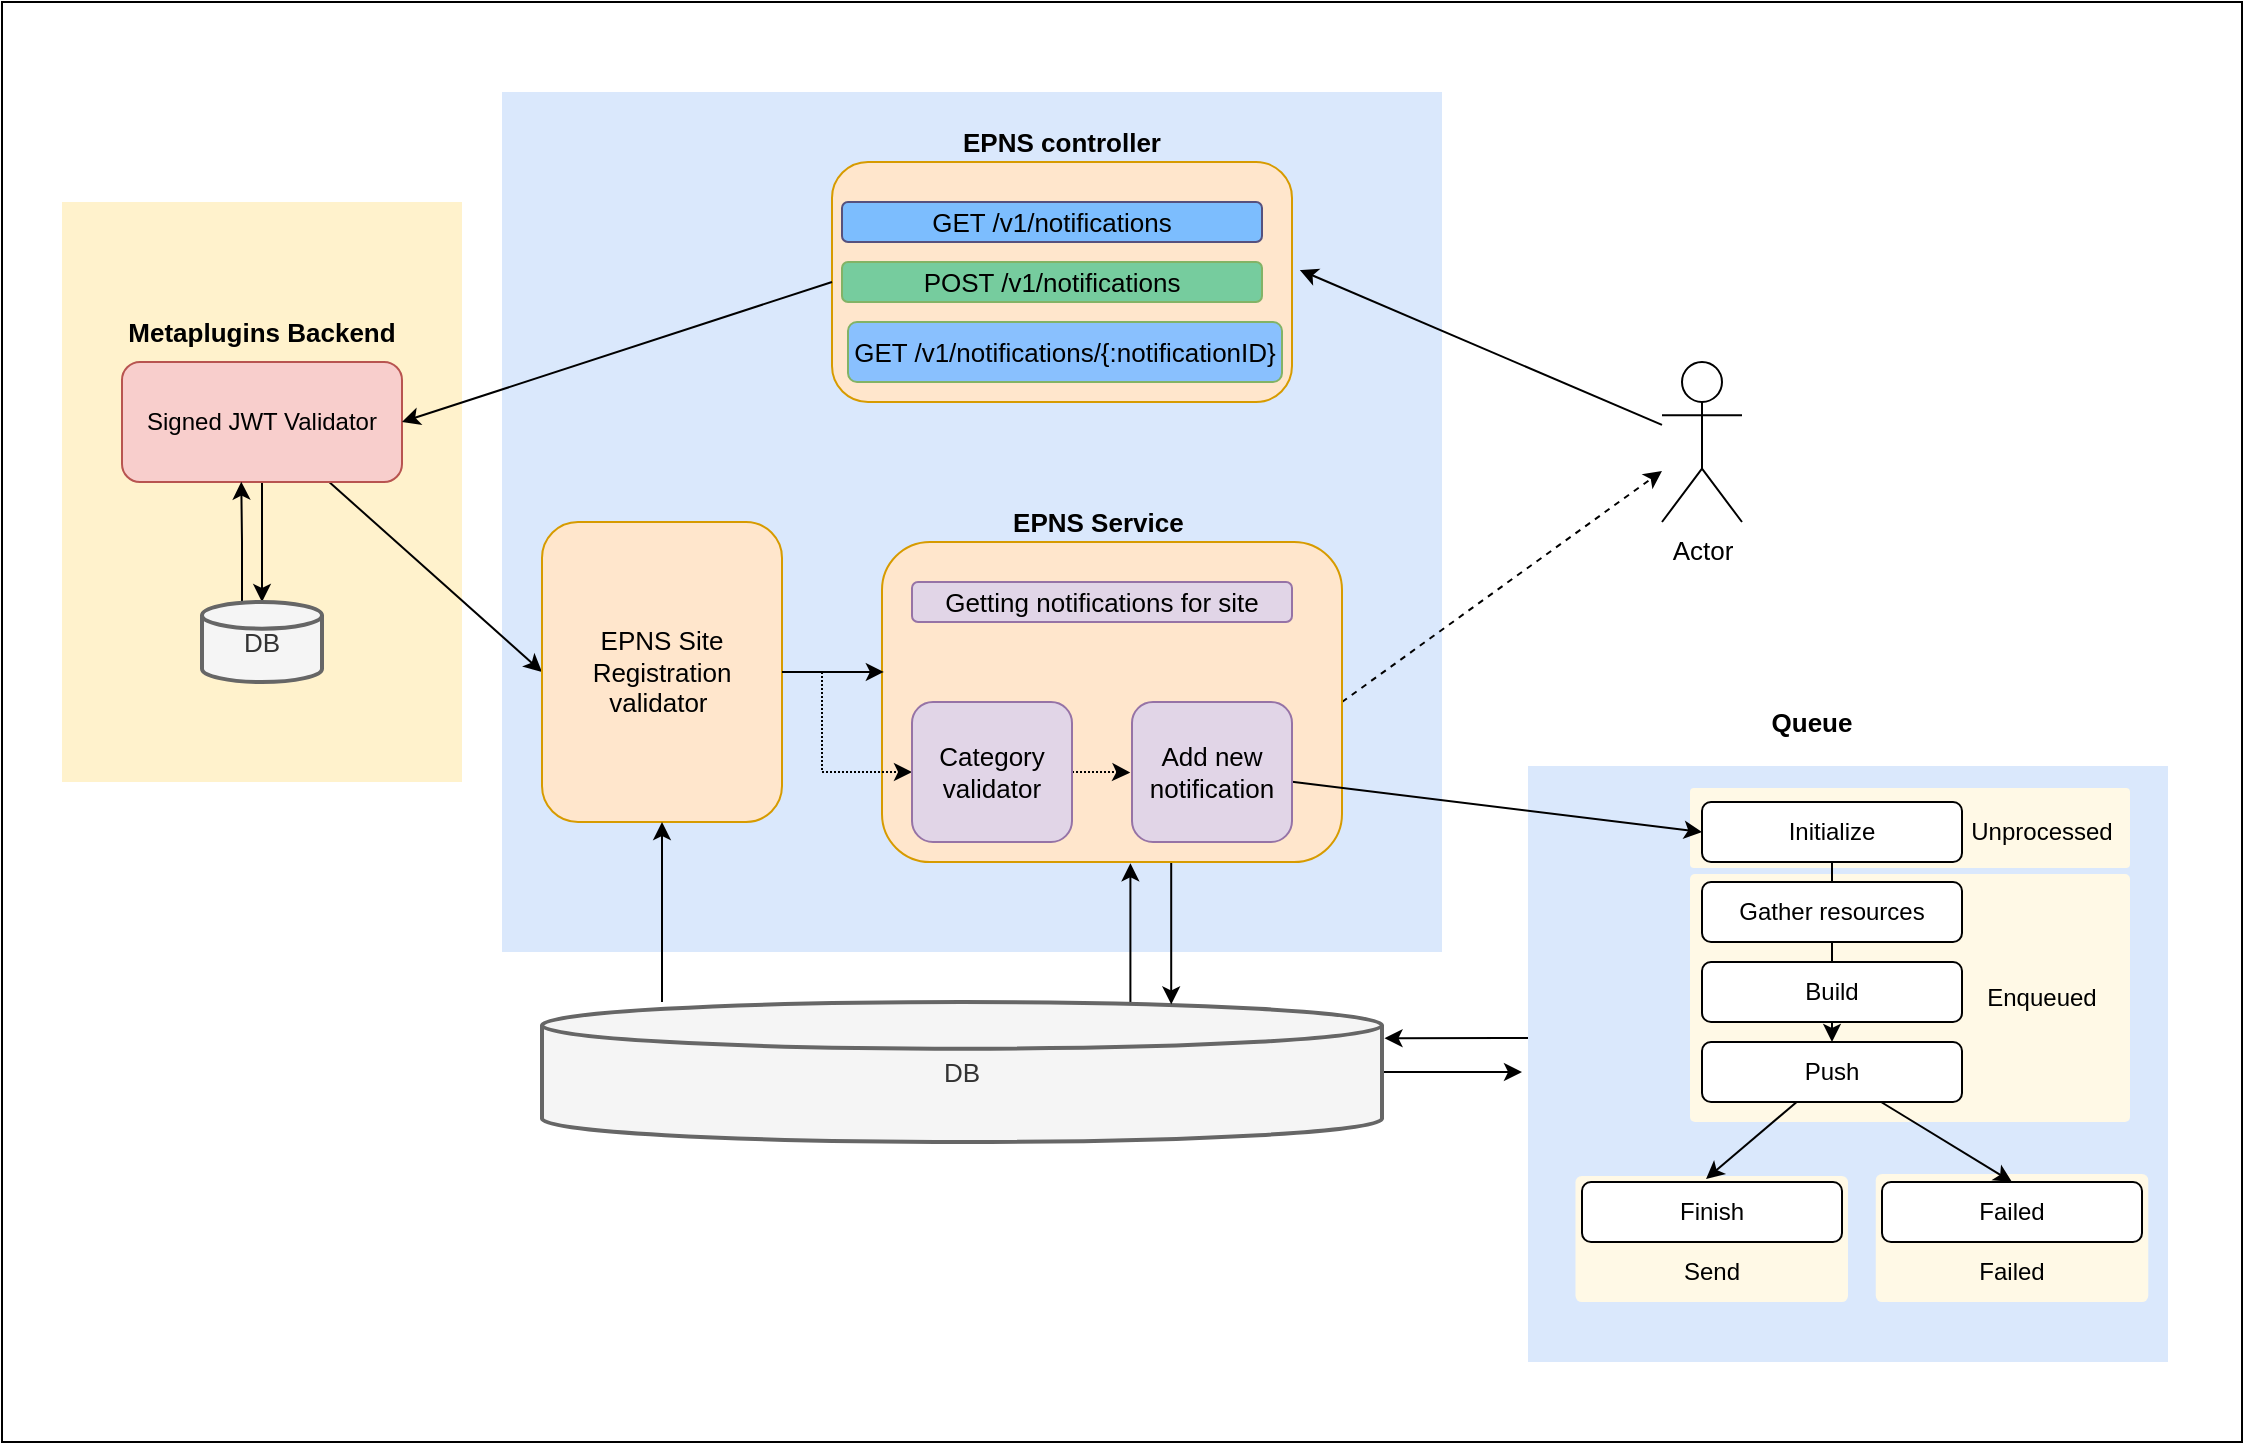 <mxfile version="20.2.5" type="github">
  <diagram id="VhiP85pZfyptuw0zaLAi" name="Page-1">
    <mxGraphModel dx="1422" dy="754" grid="1" gridSize="10" guides="1" tooltips="1" connect="1" arrows="1" fold="1" page="1" pageScale="1" pageWidth="850" pageHeight="1100" math="0" shadow="0">
      <root>
        <mxCell id="0" />
        <mxCell id="1" parent="0" />
        <mxCell id="MdoxYZgV3yIrpV31wE9q-1" value="" style="rounded=0;whiteSpace=wrap;html=1;" vertex="1" parent="1">
          <mxGeometry x="10" y="110" width="1120" height="720" as="geometry" />
        </mxCell>
        <mxCell id="qVAfsWbarIK2uKexRYZg-9" style="edgeStyle=orthogonalEdgeStyle;rounded=0;orthogonalLoop=1;jettySize=auto;html=1;entryX=1.003;entryY=0.259;entryDx=0;entryDy=0;entryPerimeter=0;" parent="1" source="qVAfsWbarIK2uKexRYZg-7" target="1RKD86iNlfKtYbiQ4ut8-10" edge="1">
          <mxGeometry relative="1" as="geometry">
            <Array as="points">
              <mxPoint x="760" y="628" />
              <mxPoint x="760" y="628" />
            </Array>
          </mxGeometry>
        </mxCell>
        <mxCell id="qVAfsWbarIK2uKexRYZg-7" value="" style="rounded=0;whiteSpace=wrap;html=1;fillColor=#dae8fc;strokeColor=none;" parent="1" vertex="1">
          <mxGeometry x="773" y="492" width="320" height="298" as="geometry" />
        </mxCell>
        <mxCell id="qVAfsWbarIK2uKexRYZg-21" value="" style="rounded=1;whiteSpace=wrap;html=1;fillColor=#FFF9E6;strokeColor=none;imageWidth=24;arcSize=5;" parent="1" vertex="1">
          <mxGeometry x="796.75" y="697" width="136.25" height="63" as="geometry" />
        </mxCell>
        <mxCell id="qVAfsWbarIK2uKexRYZg-20" value="" style="rounded=1;whiteSpace=wrap;html=1;fillColor=#FFF9E6;strokeColor=none;imageWidth=24;arcSize=5;" parent="1" vertex="1">
          <mxGeometry x="946.88" y="696" width="136.25" height="64" as="geometry" />
        </mxCell>
        <mxCell id="qVAfsWbarIK2uKexRYZg-17" value="" style="rounded=1;whiteSpace=wrap;html=1;fillColor=#FFF9E6;strokeColor=none;imageWidth=24;arcSize=5;" parent="1" vertex="1">
          <mxGeometry x="854" y="503" width="220" height="40" as="geometry" />
        </mxCell>
        <mxCell id="qVAfsWbarIK2uKexRYZg-18" value="" style="rounded=1;whiteSpace=wrap;html=1;fillColor=#FFF9E6;strokeColor=none;arcSize=2;" parent="1" vertex="1">
          <mxGeometry x="854" y="546" width="220" height="124" as="geometry" />
        </mxCell>
        <mxCell id="1RKD86iNlfKtYbiQ4ut8-26" value="" style="rounded=0;whiteSpace=wrap;html=1;fontSize=13;fillColor=#fff2cc;strokeColor=none;" parent="1" vertex="1">
          <mxGeometry x="40" y="210" width="200" height="290" as="geometry" />
        </mxCell>
        <mxCell id="1RKD86iNlfKtYbiQ4ut8-25" value="" style="rounded=0;whiteSpace=wrap;html=1;fontSize=13;fillColor=#dae8fc;strokeColor=none;" parent="1" vertex="1">
          <mxGeometry x="260" y="155" width="470" height="430" as="geometry" />
        </mxCell>
        <mxCell id="1RKD86iNlfKtYbiQ4ut8-7" value="" style="rounded=1;whiteSpace=wrap;html=1;fontSize=13;fillColor=#ffe6cc;strokeColor=#d79b00;" parent="1" vertex="1">
          <mxGeometry x="425" y="190" width="230" height="120" as="geometry" />
        </mxCell>
        <mxCell id="1RKD86iNlfKtYbiQ4ut8-5" style="edgeStyle=orthogonalEdgeStyle;rounded=0;orthogonalLoop=1;jettySize=auto;html=1;entryX=0.5;entryY=0;entryDx=0;entryDy=0;entryPerimeter=0;fontSize=13;" parent="1" source="1RKD86iNlfKtYbiQ4ut8-1" target="1RKD86iNlfKtYbiQ4ut8-3" edge="1">
          <mxGeometry relative="1" as="geometry" />
        </mxCell>
        <mxCell id="1RKD86iNlfKtYbiQ4ut8-23" style="edgeStyle=none;rounded=0;orthogonalLoop=1;jettySize=auto;html=1;entryX=0;entryY=0.5;entryDx=0;entryDy=0;fontSize=13;" parent="1" source="1RKD86iNlfKtYbiQ4ut8-1" target="1RKD86iNlfKtYbiQ4ut8-9" edge="1">
          <mxGeometry relative="1" as="geometry" />
        </mxCell>
        <mxCell id="1RKD86iNlfKtYbiQ4ut8-1" value="Signed JWT Validator" style="rounded=1;whiteSpace=wrap;html=1;fillColor=#f8cecc;strokeColor=#b85450;" parent="1" vertex="1">
          <mxGeometry x="70" y="290" width="140" height="60" as="geometry" />
        </mxCell>
        <mxCell id="1RKD86iNlfKtYbiQ4ut8-2" value="Metaplugins Backend" style="text;html=1;strokeColor=none;fillColor=none;align=center;verticalAlign=middle;whiteSpace=wrap;rounded=0;fontSize=13;fontStyle=1" parent="1" vertex="1">
          <mxGeometry x="70" y="260" width="140" height="30" as="geometry" />
        </mxCell>
        <mxCell id="1RKD86iNlfKtYbiQ4ut8-4" style="edgeStyle=orthogonalEdgeStyle;rounded=0;orthogonalLoop=1;jettySize=auto;html=1;entryX=0.426;entryY=0.997;entryDx=0;entryDy=0;fontSize=13;entryPerimeter=0;" parent="1" source="1RKD86iNlfKtYbiQ4ut8-3" target="1RKD86iNlfKtYbiQ4ut8-1" edge="1">
          <mxGeometry relative="1" as="geometry">
            <Array as="points">
              <mxPoint x="130" y="380" />
              <mxPoint x="130" y="380" />
            </Array>
          </mxGeometry>
        </mxCell>
        <mxCell id="1RKD86iNlfKtYbiQ4ut8-3" value="DB" style="strokeWidth=2;html=1;shape=mxgraph.flowchart.database;whiteSpace=wrap;fontSize=13;fillColor=#f5f5f5;fontColor=#333333;strokeColor=#666666;" parent="1" vertex="1">
          <mxGeometry x="110" y="410" width="60" height="40" as="geometry" />
        </mxCell>
        <mxCell id="1RKD86iNlfKtYbiQ4ut8-19" style="edgeStyle=none;rounded=0;orthogonalLoop=1;jettySize=auto;html=1;entryX=1;entryY=0.5;entryDx=0;entryDy=0;fontSize=13;exitX=0;exitY=0.5;exitDx=0;exitDy=0;" parent="1" source="1RKD86iNlfKtYbiQ4ut8-7" target="1RKD86iNlfKtYbiQ4ut8-1" edge="1">
          <mxGeometry relative="1" as="geometry" />
        </mxCell>
        <mxCell id="1RKD86iNlfKtYbiQ4ut8-6" value="GET /v1/notifications" style="rounded=1;whiteSpace=wrap;html=1;fontSize=13;fillColor=#7CBDFE;strokeColor=#56517e;" parent="1" vertex="1">
          <mxGeometry x="430" y="210" width="210" height="20" as="geometry" />
        </mxCell>
        <mxCell id="1RKD86iNlfKtYbiQ4ut8-8" value="EPNS controller" style="text;html=1;strokeColor=none;fillColor=none;align=center;verticalAlign=middle;whiteSpace=wrap;rounded=0;fontSize=13;fontStyle=1" parent="1" vertex="1">
          <mxGeometry x="435" y="170" width="210" height="20" as="geometry" />
        </mxCell>
        <mxCell id="1RKD86iNlfKtYbiQ4ut8-9" value="EPNS Site Registration validator&amp;nbsp;" style="rounded=1;whiteSpace=wrap;html=1;fontSize=13;fillColor=#ffe6cc;strokeColor=#d79b00;" parent="1" vertex="1">
          <mxGeometry x="280" y="370" width="120" height="150" as="geometry" />
        </mxCell>
        <mxCell id="1RKD86iNlfKtYbiQ4ut8-11" style="edgeStyle=orthogonalEdgeStyle;rounded=0;orthogonalLoop=1;jettySize=auto;html=1;entryX=0.5;entryY=1;entryDx=0;entryDy=0;fontSize=13;" parent="1" source="1RKD86iNlfKtYbiQ4ut8-10" target="1RKD86iNlfKtYbiQ4ut8-9" edge="1">
          <mxGeometry relative="1" as="geometry">
            <Array as="points">
              <mxPoint x="340" y="590" />
              <mxPoint x="340" y="590" />
            </Array>
          </mxGeometry>
        </mxCell>
        <mxCell id="1RKD86iNlfKtYbiQ4ut8-22" style="edgeStyle=orthogonalEdgeStyle;rounded=0;orthogonalLoop=1;jettySize=auto;html=1;entryX=0.54;entryY=1.004;entryDx=0;entryDy=0;entryPerimeter=0;fontSize=13;" parent="1" source="1RKD86iNlfKtYbiQ4ut8-10" target="1RKD86iNlfKtYbiQ4ut8-12" edge="1">
          <mxGeometry relative="1" as="geometry">
            <Array as="points">
              <mxPoint x="574" y="575" />
            </Array>
          </mxGeometry>
        </mxCell>
        <mxCell id="qVAfsWbarIK2uKexRYZg-8" style="edgeStyle=orthogonalEdgeStyle;rounded=0;orthogonalLoop=1;jettySize=auto;html=1;" parent="1" source="1RKD86iNlfKtYbiQ4ut8-10" edge="1">
          <mxGeometry relative="1" as="geometry">
            <mxPoint x="770.0" y="645" as="targetPoint" />
          </mxGeometry>
        </mxCell>
        <mxCell id="1RKD86iNlfKtYbiQ4ut8-10" value="DB" style="strokeWidth=2;html=1;shape=mxgraph.flowchart.database;whiteSpace=wrap;fontSize=13;fillColor=#f5f5f5;fontColor=#333333;strokeColor=#666666;" parent="1" vertex="1">
          <mxGeometry x="280" y="610" width="420" height="70" as="geometry" />
        </mxCell>
        <mxCell id="1RKD86iNlfKtYbiQ4ut8-21" style="edgeStyle=orthogonalEdgeStyle;rounded=0;orthogonalLoop=1;jettySize=auto;html=1;fontSize=13;entryX=0.749;entryY=0.017;entryDx=0;entryDy=0;entryPerimeter=0;" parent="1" source="1RKD86iNlfKtYbiQ4ut8-12" target="1RKD86iNlfKtYbiQ4ut8-10" edge="1">
          <mxGeometry relative="1" as="geometry">
            <mxPoint x="600" y="600" as="targetPoint" />
            <Array as="points">
              <mxPoint x="595" y="611" />
            </Array>
          </mxGeometry>
        </mxCell>
        <mxCell id="F25pgrCN1vnFoOimrVF--10" style="rounded=0;orthogonalLoop=1;jettySize=auto;html=1;dashed=1;exitX=1;exitY=0.5;exitDx=0;exitDy=0;" parent="1" source="1RKD86iNlfKtYbiQ4ut8-12" target="1RKD86iNlfKtYbiQ4ut8-15" edge="1">
          <mxGeometry relative="1" as="geometry" />
        </mxCell>
        <mxCell id="1RKD86iNlfKtYbiQ4ut8-12" value="" style="rounded=1;whiteSpace=wrap;html=1;fontSize=13;fillColor=#ffe6cc;strokeColor=#d79b00;" parent="1" vertex="1">
          <mxGeometry x="450" y="380" width="230" height="160" as="geometry" />
        </mxCell>
        <mxCell id="1RKD86iNlfKtYbiQ4ut8-13" value="Getting notifications for site" style="rounded=1;whiteSpace=wrap;html=1;fontSize=13;fillColor=#e1d5e7;strokeColor=#9673a6;" parent="1" vertex="1">
          <mxGeometry x="465" y="400" width="190" height="20" as="geometry" />
        </mxCell>
        <mxCell id="1RKD86iNlfKtYbiQ4ut8-14" value="EPNS Service&amp;nbsp;" style="text;html=1;strokeColor=none;fillColor=none;align=center;verticalAlign=middle;whiteSpace=wrap;rounded=0;fontSize=13;fontStyle=1" parent="1" vertex="1">
          <mxGeometry x="455" y="360" width="210" height="20" as="geometry" />
        </mxCell>
        <mxCell id="1RKD86iNlfKtYbiQ4ut8-17" style="edgeStyle=none;rounded=0;orthogonalLoop=1;jettySize=auto;html=1;entryX=1.017;entryY=0.45;entryDx=0;entryDy=0;fontSize=13;entryPerimeter=0;" parent="1" source="1RKD86iNlfKtYbiQ4ut8-15" target="1RKD86iNlfKtYbiQ4ut8-7" edge="1">
          <mxGeometry relative="1" as="geometry" />
        </mxCell>
        <mxCell id="1RKD86iNlfKtYbiQ4ut8-15" value="Actor" style="shape=umlActor;verticalLabelPosition=bottom;verticalAlign=top;html=1;outlineConnect=0;fontSize=13;" parent="1" vertex="1">
          <mxGeometry x="840" y="290" width="40" height="80" as="geometry" />
        </mxCell>
        <mxCell id="1RKD86iNlfKtYbiQ4ut8-24" style="edgeStyle=none;rounded=0;orthogonalLoop=1;jettySize=auto;html=1;entryX=0.004;entryY=0.406;entryDx=0;entryDy=0;fontSize=13;entryPerimeter=0;" parent="1" source="1RKD86iNlfKtYbiQ4ut8-9" target="1RKD86iNlfKtYbiQ4ut8-12" edge="1">
          <mxGeometry relative="1" as="geometry" />
        </mxCell>
        <mxCell id="F25pgrCN1vnFoOimrVF--1" value="POST /v1/notifications" style="rounded=1;whiteSpace=wrap;html=1;fontSize=13;fillColor=#76CC9E;strokeColor=#82b366;" parent="1" vertex="1">
          <mxGeometry x="430" y="240" width="210" height="20" as="geometry" />
        </mxCell>
        <mxCell id="F25pgrCN1vnFoOimrVF--2" value="GET /v1/notifications/{:notificationID}" style="rounded=1;whiteSpace=wrap;html=1;fontSize=13;fillColor=#89C0FE;strokeColor=#82b366;" parent="1" vertex="1">
          <mxGeometry x="433" y="270" width="217" height="30" as="geometry" />
        </mxCell>
        <mxCell id="qVAfsWbarIK2uKexRYZg-13" style="edgeStyle=none;rounded=0;orthogonalLoop=1;jettySize=auto;html=1;entryX=0;entryY=0.5;entryDx=0;entryDy=0;" parent="1" source="F25pgrCN1vnFoOimrVF--6" target="qVAfsWbarIK2uKexRYZg-1" edge="1">
          <mxGeometry relative="1" as="geometry" />
        </mxCell>
        <mxCell id="F25pgrCN1vnFoOimrVF--6" value="Add new notification" style="rounded=1;whiteSpace=wrap;html=1;fontSize=13;fillColor=#e1d5e7;strokeColor=#9673a6;" parent="1" vertex="1">
          <mxGeometry x="575" y="460" width="80" height="70" as="geometry" />
        </mxCell>
        <mxCell id="HRjQU_ZrTMmKkZkEVw-G-3" style="edgeStyle=orthogonalEdgeStyle;rounded=0;orthogonalLoop=1;jettySize=auto;html=1;entryX=0;entryY=0.5;entryDx=0;entryDy=0;dashed=1;dashPattern=1 1;" parent="1" source="1RKD86iNlfKtYbiQ4ut8-9" target="HRjQU_ZrTMmKkZkEVw-G-2" edge="1">
          <mxGeometry relative="1" as="geometry">
            <Array as="points">
              <mxPoint x="420" y="445" />
              <mxPoint x="420" y="495" />
            </Array>
          </mxGeometry>
        </mxCell>
        <mxCell id="HRjQU_ZrTMmKkZkEVw-G-4" style="edgeStyle=orthogonalEdgeStyle;rounded=0;orthogonalLoop=1;jettySize=auto;html=1;entryX=-0.011;entryY=0.504;entryDx=0;entryDy=0;entryPerimeter=0;dashed=1;dashPattern=1 1;" parent="1" source="HRjQU_ZrTMmKkZkEVw-G-2" target="F25pgrCN1vnFoOimrVF--6" edge="1">
          <mxGeometry relative="1" as="geometry" />
        </mxCell>
        <mxCell id="HRjQU_ZrTMmKkZkEVw-G-2" value="Category validator" style="rounded=1;whiteSpace=wrap;html=1;fontSize=13;fillColor=#e1d5e7;strokeColor=#9673a6;" parent="1" vertex="1">
          <mxGeometry x="465" y="460" width="80" height="70" as="geometry" />
        </mxCell>
        <mxCell id="qVAfsWbarIK2uKexRYZg-10" value="" style="edgeStyle=orthogonalEdgeStyle;rounded=0;orthogonalLoop=1;jettySize=auto;html=1;" parent="1" source="qVAfsWbarIK2uKexRYZg-1" target="qVAfsWbarIK2uKexRYZg-4" edge="1">
          <mxGeometry relative="1" as="geometry" />
        </mxCell>
        <mxCell id="qVAfsWbarIK2uKexRYZg-1" value="Initialize" style="rounded=1;whiteSpace=wrap;html=1;" parent="1" vertex="1">
          <mxGeometry x="860" y="510" width="130" height="30" as="geometry" />
        </mxCell>
        <mxCell id="qVAfsWbarIK2uKexRYZg-2" value="Gather resources" style="rounded=1;whiteSpace=wrap;html=1;" parent="1" vertex="1">
          <mxGeometry x="860" y="550" width="130" height="30" as="geometry" />
        </mxCell>
        <mxCell id="qVAfsWbarIK2uKexRYZg-3" value="Build&lt;span style=&quot;color: rgba(0, 0, 0, 0); font-family: monospace; font-size: 0px; text-align: start;&quot;&gt;%3CmxGraphModel%3E%3Croot%3E%3CmxCell%20id%3D%220%22%2F%3E%3CmxCell%20id%3D%221%22%20parent%3D%220%22%2F%3E%3CmxCell%20id%3D%222%22%20value%3D%22Gather%20resources%22%20style%3D%22rounded%3D1%3BwhiteSpace%3Dwrap%3Bhtml%3D1%3B%22%20vertex%3D%221%22%20parent%3D%221%22%3E%3CmxGeometry%20x%3D%22810%22%20y%3D%22540%22%20width%3D%22130%22%20height%3D%2230%22%20as%3D%22geometry%22%2F%3E%3C%2FmxCell%3E%3C%2Froot%3E%3C%2FmxGraphModel%3E&lt;/span&gt;" style="rounded=1;whiteSpace=wrap;html=1;" parent="1" vertex="1">
          <mxGeometry x="860" y="590" width="130" height="30" as="geometry" />
        </mxCell>
        <mxCell id="qVAfsWbarIK2uKexRYZg-11" style="edgeStyle=none;rounded=0;orthogonalLoop=1;jettySize=auto;html=1;entryX=0.477;entryY=-0.05;entryDx=0;entryDy=0;entryPerimeter=0;" parent="1" source="qVAfsWbarIK2uKexRYZg-4" target="qVAfsWbarIK2uKexRYZg-5" edge="1">
          <mxGeometry relative="1" as="geometry" />
        </mxCell>
        <mxCell id="qVAfsWbarIK2uKexRYZg-12" style="edgeStyle=none;rounded=0;orthogonalLoop=1;jettySize=auto;html=1;entryX=0.5;entryY=0;entryDx=0;entryDy=0;" parent="1" source="qVAfsWbarIK2uKexRYZg-4" target="qVAfsWbarIK2uKexRYZg-6" edge="1">
          <mxGeometry relative="1" as="geometry" />
        </mxCell>
        <mxCell id="qVAfsWbarIK2uKexRYZg-4" value="Push" style="rounded=1;whiteSpace=wrap;html=1;" parent="1" vertex="1">
          <mxGeometry x="860" y="630" width="130" height="30" as="geometry" />
        </mxCell>
        <mxCell id="qVAfsWbarIK2uKexRYZg-5" value="Finish" style="rounded=1;whiteSpace=wrap;html=1;" parent="1" vertex="1">
          <mxGeometry x="800" y="700" width="130" height="30" as="geometry" />
        </mxCell>
        <mxCell id="qVAfsWbarIK2uKexRYZg-6" value="Failed" style="rounded=1;whiteSpace=wrap;html=1;" parent="1" vertex="1">
          <mxGeometry x="950" y="700" width="130" height="30" as="geometry" />
        </mxCell>
        <mxCell id="qVAfsWbarIK2uKexRYZg-14" value="Queue" style="text;html=1;strokeColor=none;fillColor=none;align=center;verticalAlign=middle;whiteSpace=wrap;rounded=0;fontSize=13;fontStyle=1" parent="1" vertex="1">
          <mxGeometry x="810" y="460" width="210" height="20" as="geometry" />
        </mxCell>
        <mxCell id="qVAfsWbarIK2uKexRYZg-22" value="Unprocessed" style="text;html=1;strokeColor=none;fillColor=none;align=center;verticalAlign=middle;whiteSpace=wrap;rounded=0;" parent="1" vertex="1">
          <mxGeometry x="1000" y="510" width="60" height="30" as="geometry" />
        </mxCell>
        <mxCell id="qVAfsWbarIK2uKexRYZg-23" value="Enqueued" style="text;html=1;strokeColor=none;fillColor=none;align=center;verticalAlign=middle;whiteSpace=wrap;rounded=0;" parent="1" vertex="1">
          <mxGeometry x="1000" y="593" width="60" height="30" as="geometry" />
        </mxCell>
        <mxCell id="qVAfsWbarIK2uKexRYZg-24" value="Send" style="text;html=1;strokeColor=none;fillColor=none;align=center;verticalAlign=middle;whiteSpace=wrap;rounded=0;" parent="1" vertex="1">
          <mxGeometry x="835" y="730" width="60" height="30" as="geometry" />
        </mxCell>
        <mxCell id="qVAfsWbarIK2uKexRYZg-25" value="Failed" style="text;html=1;strokeColor=none;fillColor=none;align=center;verticalAlign=middle;whiteSpace=wrap;rounded=0;" parent="1" vertex="1">
          <mxGeometry x="985" y="730" width="60" height="30" as="geometry" />
        </mxCell>
      </root>
    </mxGraphModel>
  </diagram>
</mxfile>
